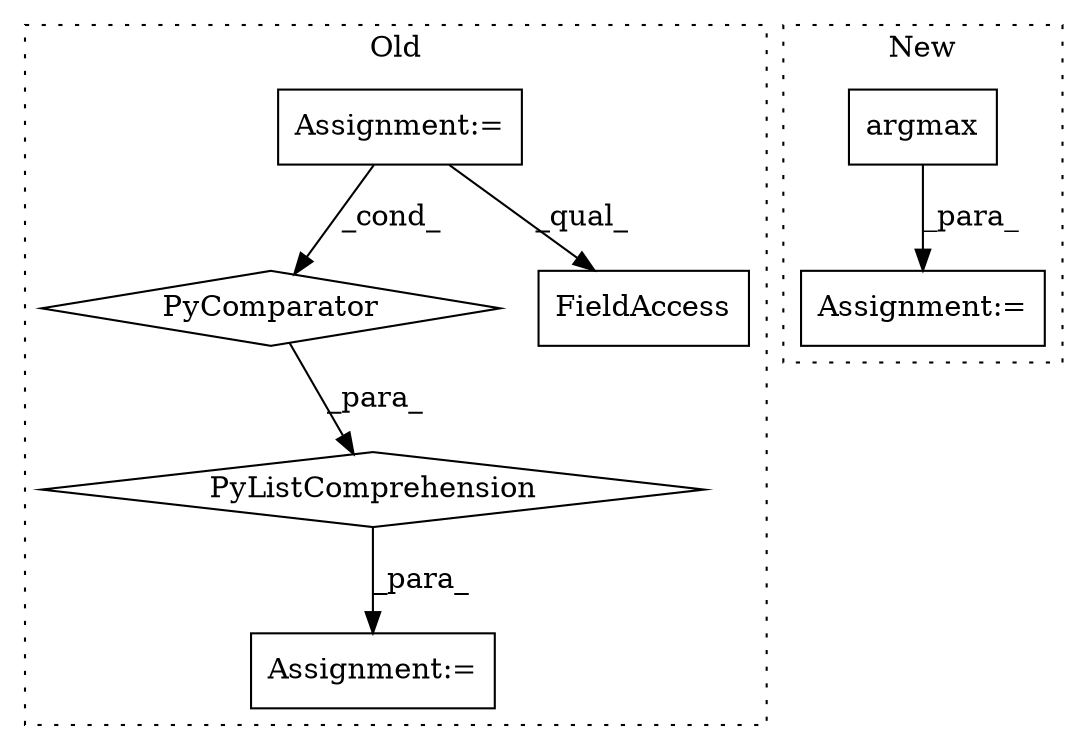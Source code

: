 digraph G {
subgraph cluster0 {
1 [label="PyListComprehension" a="109" s="1873" l="257" shape="diamond"];
3 [label="PyComparator" a="113" s="2080" l="30" shape="diamond"];
4 [label="Assignment:=" a="7" s="2080" l="30" shape="box"];
6 [label="Assignment:=" a="7" s="1838" l="1" shape="box"];
7 [label="FieldAccess" a="22" s="2012" l="10" shape="box"];
label = "Old";
style="dotted";
}
subgraph cluster1 {
2 [label="argmax" a="32" s="1759,1813" l="7,1" shape="box"];
5 [label="Assignment:=" a="7" s="1752" l="1" shape="box"];
label = "New";
style="dotted";
}
1 -> 6 [label="_para_"];
2 -> 5 [label="_para_"];
3 -> 1 [label="_para_"];
4 -> 7 [label="_qual_"];
4 -> 3 [label="_cond_"];
}
